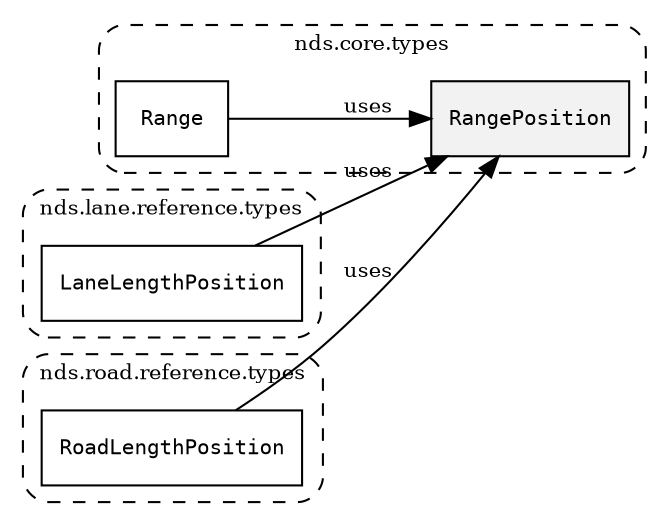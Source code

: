 /**
 * This dot file creates symbol collaboration diagram for RangePosition.
 */
digraph ZSERIO
{
    node [shape=box, fontsize=10];
    rankdir="LR";
    fontsize=10;
    tooltip="RangePosition collaboration diagram";

    subgraph "cluster_nds.core.types"
    {
        style="dashed, rounded";
        label="nds.core.types";
        tooltip="Package nds.core.types";
        href="../../../content/packages/nds.core.types.html#Package-nds-core-types";
        target="_parent";

        "RangePosition" [style="filled", fillcolor="#0000000D", target="_parent", label=<<font face="monospace"><table align="center" border="0" cellspacing="0" cellpadding="0"><tr><td href="../../../content/packages/nds.core.types.html#Structure-RangePosition" title="Structure defined in nds.core.types">RangePosition</td></tr></table></font>>];
        "Range" [target="_parent", label=<<font face="monospace"><table align="center" border="0" cellspacing="0" cellpadding="0"><tr><td href="../../../content/packages/nds.core.types.html#Structure-Range" title="Structure defined in nds.core.types">Range</td></tr></table></font>>];
    }

    subgraph "cluster_nds.lane.reference.types"
    {
        style="dashed, rounded";
        label="nds.lane.reference.types";
        tooltip="Package nds.lane.reference.types";
        href="../../../content/packages/nds.lane.reference.types.html#Package-nds-lane-reference-types";
        target="_parent";

        "LaneLengthPosition" [target="_parent", label=<<font face="monospace"><table align="center" border="0" cellspacing="0" cellpadding="0"><tr><td href="../../../content/packages/nds.lane.reference.types.html#Structure-LaneLengthPosition" title="Structure defined in nds.lane.reference.types">LaneLengthPosition</td></tr></table></font>>];
    }

    subgraph "cluster_nds.road.reference.types"
    {
        style="dashed, rounded";
        label="nds.road.reference.types";
        tooltip="Package nds.road.reference.types";
        href="../../../content/packages/nds.road.reference.types.html#Package-nds-road-reference-types";
        target="_parent";

        "RoadLengthPosition" [target="_parent", label=<<font face="monospace"><table align="center" border="0" cellspacing="0" cellpadding="0"><tr><td href="../../../content/packages/nds.road.reference.types.html#Structure-RoadLengthPosition" title="Structure defined in nds.road.reference.types">RoadLengthPosition</td></tr></table></font>>];
    }

    "Range" -> "RangePosition" [label="uses", fontsize=10];
    "LaneLengthPosition" -> "RangePosition" [label="uses", fontsize=10];
    "RoadLengthPosition" -> "RangePosition" [label="uses", fontsize=10];
}

